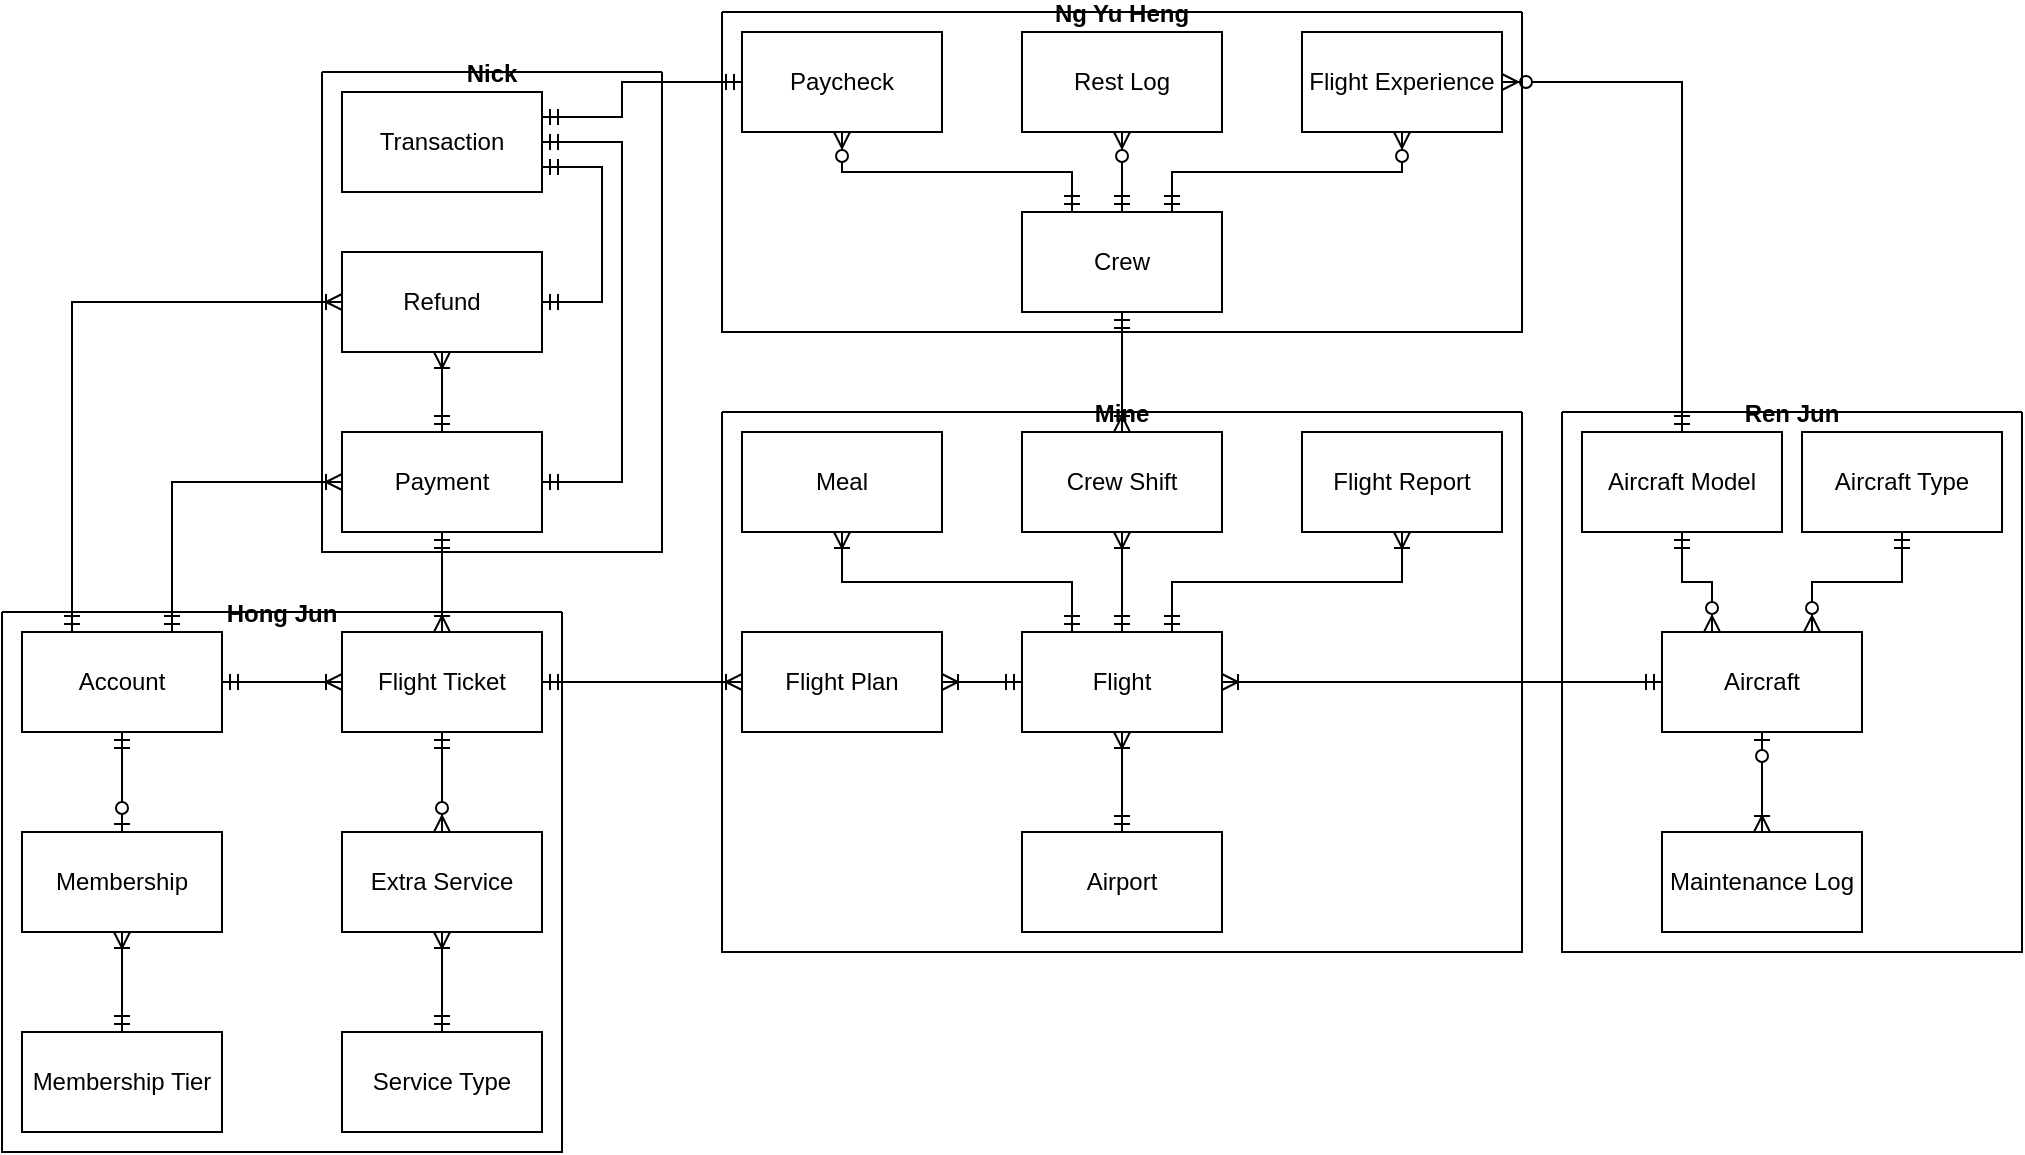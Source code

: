 <mxfile version="20.5.3" type="embed"><diagram name="Page-1" id="lydMjSXvnL9oaIFbFxpS"><mxGraphModel dx="1951" dy="988" grid="1" gridSize="10" guides="1" tooltips="1" connect="1" arrows="1" fold="1" page="1" pageScale="1" pageWidth="200" pageHeight="180" math="0" shadow="0"><root><mxCell id="0"/><mxCell id="1" parent="0"/><mxCell id="J9wHwNwn0n1z0YtR8CXD-2" value="Aircraft" style="html=1;dashed=0;whiteSpace=wrap;" parent="1" vertex="1"><mxGeometry x="100" y="60" width="100" height="50" as="geometry"/></mxCell><mxCell id="J9wHwNwn0n1z0YtR8CXD-3" value="Account" style="html=1;dashed=0;whiteSpace=wrap;" parent="1" vertex="1"><mxGeometry x="-720" y="60" width="100" height="50" as="geometry"/></mxCell><mxCell id="J9wHwNwn0n1z0YtR8CXD-4" value="Crew" style="html=1;dashed=0;whiteSpace=wrap;" parent="1" vertex="1"><mxGeometry x="-220" y="-150" width="100" height="50" as="geometry"/></mxCell><mxCell id="J9wHwNwn0n1z0YtR8CXD-5" value="Paycheck" style="html=1;dashed=0;whiteSpace=wrap;" parent="1" vertex="1"><mxGeometry x="-360" y="-240" width="100" height="50" as="geometry"/></mxCell><mxCell id="J9wHwNwn0n1z0YtR8CXD-6" value="Maintenance Log" style="html=1;dashed=0;whiteSpace=wrap;" parent="1" vertex="1"><mxGeometry x="100" y="160" width="100" height="50" as="geometry"/></mxCell><mxCell id="J9wHwNwn0n1z0YtR8CXD-7" value="Flight" style="html=1;dashed=0;whiteSpace=wrap;" parent="1" vertex="1"><mxGeometry x="-220" y="60" width="100" height="50" as="geometry"/></mxCell><mxCell id="J9wHwNwn0n1z0YtR8CXD-11" value="" style="edgeStyle=orthogonalEdgeStyle;fontSize=12;html=1;endArrow=ERoneToMany;startArrow=ERzeroToOne;rounded=0;entryX=0.5;entryY=0;entryDx=0;entryDy=0;exitX=0.5;exitY=1;exitDx=0;exitDy=0;" parent="1" source="J9wHwNwn0n1z0YtR8CXD-2" target="J9wHwNwn0n1z0YtR8CXD-6" edge="1"><mxGeometry width="100" height="100" relative="1" as="geometry"><mxPoint x="-10" y="130" as="sourcePoint"/><mxPoint x="130" y="160" as="targetPoint"/></mxGeometry></mxCell><mxCell id="J9wHwNwn0n1z0YtR8CXD-12" value="Airport" style="html=1;dashed=0;whiteSpace=wrap;" parent="1" vertex="1"><mxGeometry x="-220" y="160" width="100" height="50" as="geometry"/></mxCell><mxCell id="J9wHwNwn0n1z0YtR8CXD-13" value="" style="edgeStyle=orthogonalEdgeStyle;fontSize=12;html=1;endArrow=ERoneToMany;startArrow=ERmandOne;rounded=0;entryX=0.5;entryY=1;entryDx=0;entryDy=0;exitX=0.5;exitY=0;exitDx=0;exitDy=0;" parent="1" source="J9wHwNwn0n1z0YtR8CXD-12" target="J9wHwNwn0n1z0YtR8CXD-7" edge="1"><mxGeometry width="100" height="100" relative="1" as="geometry"><mxPoint x="-100" y="130" as="sourcePoint"/><mxPoint y="30" as="targetPoint"/></mxGeometry></mxCell><mxCell id="J9wHwNwn0n1z0YtR8CXD-14" value="" style="edgeStyle=orthogonalEdgeStyle;fontSize=12;html=1;endArrow=ERoneToMany;startArrow=ERmandOne;rounded=0;entryX=1;entryY=0.5;entryDx=0;entryDy=0;exitX=0;exitY=0.5;exitDx=0;exitDy=0;" parent="1" source="J9wHwNwn0n1z0YtR8CXD-2" target="J9wHwNwn0n1z0YtR8CXD-7" edge="1"><mxGeometry width="100" height="100" relative="1" as="geometry"><mxPoint x="-100" y="130" as="sourcePoint"/><mxPoint y="30" as="targetPoint"/></mxGeometry></mxCell><mxCell id="J9wHwNwn0n1z0YtR8CXD-15" value="Flight Ticket" style="html=1;dashed=0;whiteSpace=wrap;" parent="1" vertex="1"><mxGeometry x="-560" y="60" width="100" height="50" as="geometry"/></mxCell><mxCell id="J9wHwNwn0n1z0YtR8CXD-17" value="" style="edgeStyle=orthogonalEdgeStyle;fontSize=12;html=1;endArrow=ERoneToMany;startArrow=ERmandOne;rounded=0;entryX=0;entryY=0.5;entryDx=0;entryDy=0;exitX=1;exitY=0.5;exitDx=0;exitDy=0;" parent="1" source="J9wHwNwn0n1z0YtR8CXD-3" target="J9wHwNwn0n1z0YtR8CXD-15" edge="1"><mxGeometry width="100" height="100" relative="1" as="geometry"><mxPoint x="-210" y="105" as="sourcePoint"/><mxPoint x="-280" y="105" as="targetPoint"/></mxGeometry></mxCell><mxCell id="J9wHwNwn0n1z0YtR8CXD-18" value="Crew Shift" style="html=1;dashed=0;whiteSpace=wrap;" parent="1" vertex="1"><mxGeometry x="-220" y="-40" width="100" height="50" as="geometry"/></mxCell><mxCell id="J9wHwNwn0n1z0YtR8CXD-19" value="" style="edgeStyle=orthogonalEdgeStyle;fontSize=12;html=1;endArrow=ERoneToMany;startArrow=ERmandOne;rounded=0;entryX=0.5;entryY=1;entryDx=0;entryDy=0;exitX=0.5;exitY=0;exitDx=0;exitDy=0;" parent="1" source="J9wHwNwn0n1z0YtR8CXD-7" target="J9wHwNwn0n1z0YtR8CXD-18" edge="1"><mxGeometry width="100" height="100" relative="1" as="geometry"><mxPoint x="-210" y="95" as="sourcePoint"/><mxPoint x="-270" y="95" as="targetPoint"/></mxGeometry></mxCell><mxCell id="J9wHwNwn0n1z0YtR8CXD-20" value="" style="edgeStyle=orthogonalEdgeStyle;fontSize=12;html=1;endArrow=ERoneToMany;startArrow=ERmandOne;rounded=0;entryX=0.5;entryY=0;entryDx=0;entryDy=0;exitX=0.5;exitY=1;exitDx=0;exitDy=0;" parent="1" source="J9wHwNwn0n1z0YtR8CXD-4" target="J9wHwNwn0n1z0YtR8CXD-18" edge="1"><mxGeometry width="100" height="100" relative="1" as="geometry"><mxPoint x="-200" y="95" as="sourcePoint"/><mxPoint x="-260" y="95" as="targetPoint"/></mxGeometry></mxCell><mxCell id="J9wHwNwn0n1z0YtR8CXD-22" value="Payment" style="html=1;dashed=0;whiteSpace=wrap;" parent="1" vertex="1"><mxGeometry x="-560" y="-40" width="100" height="50" as="geometry"/></mxCell><mxCell id="J9wHwNwn0n1z0YtR8CXD-23" value="" style="edgeStyle=orthogonalEdgeStyle;fontSize=12;html=1;endArrow=ERoneToMany;startArrow=ERmandOne;rounded=0;entryX=0;entryY=0.5;entryDx=0;entryDy=0;exitX=0.75;exitY=0;exitDx=0;exitDy=0;" parent="1" source="J9wHwNwn0n1z0YtR8CXD-3" target="J9wHwNwn0n1z0YtR8CXD-22" edge="1"><mxGeometry width="100" height="100" relative="1" as="geometry"><mxPoint x="-360" y="125" as="sourcePoint"/><mxPoint x="-420" y="125" as="targetPoint"/></mxGeometry></mxCell><mxCell id="J9wHwNwn0n1z0YtR8CXD-24" value="" style="edgeStyle=orthogonalEdgeStyle;fontSize=12;html=1;endArrow=ERoneToMany;startArrow=ERmandOne;rounded=0;exitX=0.5;exitY=1;exitDx=0;exitDy=0;entryX=0.5;entryY=0;entryDx=0;entryDy=0;" parent="1" source="J9wHwNwn0n1z0YtR8CXD-22" target="J9wHwNwn0n1z0YtR8CXD-15" edge="1"><mxGeometry width="100" height="100" relative="1" as="geometry"><mxPoint x="-350" y="135" as="sourcePoint"/><mxPoint x="-370" y="40" as="targetPoint"/></mxGeometry></mxCell><mxCell id="J9wHwNwn0n1z0YtR8CXD-25" value="Refund" style="html=1;dashed=0;whiteSpace=wrap;" parent="1" vertex="1"><mxGeometry x="-560" y="-130" width="100" height="50" as="geometry"/></mxCell><mxCell id="J9wHwNwn0n1z0YtR8CXD-26" value="" style="edgeStyle=orthogonalEdgeStyle;fontSize=12;html=1;endArrow=ERoneToMany;startArrow=ERmandOne;rounded=0;entryX=0;entryY=0.5;entryDx=0;entryDy=0;exitX=0.25;exitY=0;exitDx=0;exitDy=0;" parent="1" source="J9wHwNwn0n1z0YtR8CXD-3" target="J9wHwNwn0n1z0YtR8CXD-25" edge="1"><mxGeometry width="100" height="100" relative="1" as="geometry"><mxPoint x="-340" y="145" as="sourcePoint"/><mxPoint x="-400" y="145" as="targetPoint"/></mxGeometry></mxCell><mxCell id="J9wHwNwn0n1z0YtR8CXD-27" value="" style="edgeStyle=orthogonalEdgeStyle;fontSize=12;html=1;endArrow=ERoneToMany;startArrow=ERmandOne;rounded=0;entryX=0.5;entryY=1;entryDx=0;entryDy=0;exitX=0.5;exitY=0;exitDx=0;exitDy=0;" parent="1" source="J9wHwNwn0n1z0YtR8CXD-22" target="J9wHwNwn0n1z0YtR8CXD-25" edge="1"><mxGeometry width="100" height="100" relative="1" as="geometry"><mxPoint x="-330" y="155" as="sourcePoint"/><mxPoint x="-390" y="155" as="targetPoint"/></mxGeometry></mxCell><mxCell id="J9wHwNwn0n1z0YtR8CXD-28" value="Flight Plan" style="html=1;dashed=0;whiteSpace=wrap;" parent="1" vertex="1"><mxGeometry x="-360" y="60" width="100" height="50" as="geometry"/></mxCell><mxCell id="J9wHwNwn0n1z0YtR8CXD-30" value="" style="edgeStyle=orthogonalEdgeStyle;fontSize=12;html=1;endArrow=ERoneToMany;startArrow=ERmandOne;rounded=0;entryX=1;entryY=0.5;entryDx=0;entryDy=0;exitX=0;exitY=0.5;exitDx=0;exitDy=0;" parent="1" source="J9wHwNwn0n1z0YtR8CXD-7" target="J9wHwNwn0n1z0YtR8CXD-28" edge="1"><mxGeometry width="100" height="100" relative="1" as="geometry"><mxPoint x="-160" y="70" as="sourcePoint"/><mxPoint x="-160" y="20" as="targetPoint"/></mxGeometry></mxCell><mxCell id="J9wHwNwn0n1z0YtR8CXD-31" value="" style="edgeStyle=orthogonalEdgeStyle;fontSize=12;html=1;endArrow=ERoneToMany;startArrow=ERmandOne;rounded=0;entryX=0;entryY=0.5;entryDx=0;entryDy=0;exitX=1;exitY=0.5;exitDx=0;exitDy=0;" parent="1" source="J9wHwNwn0n1z0YtR8CXD-15" target="J9wHwNwn0n1z0YtR8CXD-28" edge="1"><mxGeometry width="100" height="100" relative="1" as="geometry"><mxPoint x="-150" y="80" as="sourcePoint"/><mxPoint x="-150" y="30" as="targetPoint"/></mxGeometry></mxCell><mxCell id="5" value="" style="edgeStyle=orthogonalEdgeStyle;fontSize=12;html=1;endArrow=ERzeroToMany;startArrow=ERmandOne;rounded=0;entryX=0.5;entryY=1;entryDx=0;entryDy=0;exitX=0.25;exitY=0;exitDx=0;exitDy=0;" parent="1" source="J9wHwNwn0n1z0YtR8CXD-4" target="J9wHwNwn0n1z0YtR8CXD-5" edge="1"><mxGeometry width="100" height="100" relative="1" as="geometry"><mxPoint x="-80" y="10" as="sourcePoint"/><mxPoint x="20" y="-90" as="targetPoint"/></mxGeometry></mxCell><mxCell id="8" value="Aircraft Type" style="html=1;dashed=0;whiteSpace=wrap;" parent="1" vertex="1"><mxGeometry x="170" y="-40" width="100" height="50" as="geometry"/></mxCell><mxCell id="9" value="Membership" style="html=1;dashed=0;whiteSpace=wrap;" parent="1" vertex="1"><mxGeometry x="-720" y="160" width="100" height="50" as="geometry"/></mxCell><mxCell id="11" value="Meal" style="html=1;dashed=0;whiteSpace=wrap;" parent="1" vertex="1"><mxGeometry x="-360" y="-40" width="100" height="50" as="geometry"/></mxCell><mxCell id="12" value="" style="edgeStyle=orthogonalEdgeStyle;fontSize=12;html=1;endArrow=ERoneToMany;startArrow=ERmandOne;rounded=0;entryX=0.5;entryY=1;entryDx=0;entryDy=0;exitX=0.25;exitY=0;exitDx=0;exitDy=0;" parent="1" source="J9wHwNwn0n1z0YtR8CXD-7" target="11" edge="1"><mxGeometry width="100" height="100" relative="1" as="geometry"><mxPoint x="-135" y="70" as="sourcePoint"/><mxPoint x="-60" y="10" as="targetPoint"/></mxGeometry></mxCell><mxCell id="13" value="Membership Tier" style="html=1;dashed=0;whiteSpace=wrap;" parent="1" vertex="1"><mxGeometry x="-720" y="260" width="100" height="50" as="geometry"/></mxCell><mxCell id="15" value="Rest Log" style="html=1;dashed=0;whiteSpace=wrap;" parent="1" vertex="1"><mxGeometry x="-220" y="-240" width="100" height="50" as="geometry"/></mxCell><mxCell id="16" value="Flight Report" style="html=1;dashed=0;whiteSpace=wrap;" parent="1" vertex="1"><mxGeometry x="-80" y="-40" width="100" height="50" as="geometry"/></mxCell><mxCell id="18" value="" style="edgeStyle=orthogonalEdgeStyle;fontSize=12;html=1;endArrow=ERoneToMany;startArrow=ERmandOne;rounded=0;entryX=0.5;entryY=1;entryDx=0;entryDy=0;exitX=0.75;exitY=0;exitDx=0;exitDy=0;" parent="1" source="J9wHwNwn0n1z0YtR8CXD-7" target="16" edge="1"><mxGeometry width="100" height="100" relative="1" as="geometry"><mxPoint x="-150" y="80" as="sourcePoint"/><mxPoint x="-120" y="20" as="targetPoint"/></mxGeometry></mxCell><mxCell id="19" value="Extra Service" style="html=1;dashed=0;whiteSpace=wrap;" parent="1" vertex="1"><mxGeometry x="-560" y="160" width="100" height="50" as="geometry"/></mxCell><mxCell id="21" value="Flight Experience" style="html=1;dashed=0;whiteSpace=wrap;" parent="1" vertex="1"><mxGeometry x="-80" y="-240" width="100" height="50" as="geometry"/></mxCell><mxCell id="22" value="Aircraft Model" style="html=1;dashed=0;whiteSpace=wrap;" parent="1" vertex="1"><mxGeometry x="60" y="-40" width="100" height="50" as="geometry"/></mxCell><mxCell id="25" value="" style="edgeStyle=orthogonalEdgeStyle;fontSize=12;html=1;endArrow=ERzeroToMany;startArrow=ERmandOne;rounded=0;entryX=0.5;entryY=1;entryDx=0;entryDy=0;exitX=0.5;exitY=0;exitDx=0;exitDy=0;" parent="1" source="J9wHwNwn0n1z0YtR8CXD-4" target="15" edge="1"><mxGeometry width="100" height="100" relative="1" as="geometry"><mxPoint x="-250" y="-125" as="sourcePoint"/><mxPoint x="-280" y="-125" as="targetPoint"/></mxGeometry></mxCell><mxCell id="26" value="" style="edgeStyle=orthogonalEdgeStyle;fontSize=12;html=1;endArrow=ERzeroToMany;startArrow=ERmandOne;rounded=0;entryX=0.5;entryY=1;entryDx=0;entryDy=0;exitX=0.75;exitY=0;exitDx=0;exitDy=0;" parent="1" source="J9wHwNwn0n1z0YtR8CXD-4" target="21" edge="1"><mxGeometry width="100" height="100" relative="1" as="geometry"><mxPoint x="-240" y="-105" as="sourcePoint"/><mxPoint x="-270" y="-105" as="targetPoint"/></mxGeometry></mxCell><mxCell id="30" value="" style="edgeStyle=orthogonalEdgeStyle;fontSize=12;html=1;endArrow=ERzeroToMany;startArrow=ERmandOne;rounded=0;entryX=1;entryY=0.5;entryDx=0;entryDy=0;exitX=0.5;exitY=0;exitDx=0;exitDy=0;" parent="1" source="22" target="21" edge="1"><mxGeometry width="100" height="100" relative="1" as="geometry"><mxPoint x="-110" y="-115" as="sourcePoint"/><mxPoint x="10" y="-115" as="targetPoint"/></mxGeometry></mxCell><mxCell id="31" value="" style="edgeStyle=orthogonalEdgeStyle;fontSize=12;html=1;endArrow=ERzeroToMany;startArrow=ERmandOne;rounded=0;entryX=0.75;entryY=0;entryDx=0;entryDy=0;exitX=0.5;exitY=1;exitDx=0;exitDy=0;" parent="1" source="8" target="J9wHwNwn0n1z0YtR8CXD-2" edge="1"><mxGeometry width="100" height="100" relative="1" as="geometry"><mxPoint x="-70" y="-105" as="sourcePoint"/><mxPoint x="50" y="-105" as="targetPoint"/></mxGeometry></mxCell><mxCell id="32" value="" style="edgeStyle=orthogonalEdgeStyle;fontSize=12;html=1;endArrow=ERzeroToMany;startArrow=ERmandOne;rounded=0;entryX=0.25;entryY=0;entryDx=0;entryDy=0;exitX=0.5;exitY=1;exitDx=0;exitDy=0;" parent="1" source="22" target="J9wHwNwn0n1z0YtR8CXD-2" edge="1"><mxGeometry width="100" height="100" relative="1" as="geometry"><mxPoint x="-60" y="-95" as="sourcePoint"/><mxPoint x="60" y="-95" as="targetPoint"/></mxGeometry></mxCell><mxCell id="33" value="" style="edgeStyle=orthogonalEdgeStyle;fontSize=12;html=1;endArrow=ERzeroToMany;startArrow=ERmandOne;rounded=0;entryX=0.5;entryY=0;entryDx=0;entryDy=0;exitX=0.5;exitY=1;exitDx=0;exitDy=0;" parent="1" source="J9wHwNwn0n1z0YtR8CXD-15" target="19" edge="1"><mxGeometry width="100" height="100" relative="1" as="geometry"><mxPoint x="-100" y="-85" as="sourcePoint"/><mxPoint x="20" y="-85" as="targetPoint"/></mxGeometry></mxCell><mxCell id="34" value="Service Type" style="html=1;dashed=0;whiteSpace=wrap;" parent="1" vertex="1"><mxGeometry x="-560" y="260" width="100" height="50" as="geometry"/></mxCell><mxCell id="35" value="" style="edgeStyle=orthogonalEdgeStyle;fontSize=12;html=1;endArrow=ERoneToMany;startArrow=ERmandOne;rounded=0;entryX=0.5;entryY=1;entryDx=0;entryDy=0;exitX=0.5;exitY=0;exitDx=0;exitDy=0;" parent="1" source="34" target="19" edge="1"><mxGeometry width="100" height="100" relative="1" as="geometry"><mxPoint x="-205" y="70" as="sourcePoint"/><mxPoint x="-290" y="10" as="targetPoint"/></mxGeometry></mxCell><mxCell id="37" value="" style="edgeStyle=orthogonalEdgeStyle;fontSize=12;html=1;endArrow=ERzeroToOne;startArrow=ERmandOne;rounded=0;exitX=0.5;exitY=1;exitDx=0;exitDy=0;entryX=0.5;entryY=0;entryDx=0;entryDy=0;" parent="1" source="J9wHwNwn0n1z0YtR8CXD-3" target="9" edge="1"><mxGeometry width="100" height="100" relative="1" as="geometry"><mxPoint x="-460" y="210" as="sourcePoint"/><mxPoint x="-590" y="140" as="targetPoint"/><Array as="points"/></mxGeometry></mxCell><mxCell id="38" value="" style="edgeStyle=orthogonalEdgeStyle;fontSize=12;html=1;endArrow=ERoneToMany;startArrow=ERmandOne;rounded=0;entryX=0.5;entryY=1;entryDx=0;entryDy=0;exitX=0.5;exitY=0;exitDx=0;exitDy=0;" parent="1" source="13" target="9" edge="1"><mxGeometry width="100" height="100" relative="1" as="geometry"><mxPoint x="-450" y="95" as="sourcePoint"/><mxPoint x="-390" y="95" as="targetPoint"/></mxGeometry></mxCell><mxCell id="39" value="Transaction" style="html=1;dashed=0;whiteSpace=wrap;" parent="1" vertex="1"><mxGeometry x="-560" y="-210" width="100" height="50" as="geometry"/></mxCell><mxCell id="52" value="" style="edgeStyle=orthogonalEdgeStyle;fontSize=12;html=1;endArrow=ERmandOne;startArrow=ERmandOne;rounded=0;entryX=1;entryY=0.5;entryDx=0;entryDy=0;exitX=1;exitY=0.5;exitDx=0;exitDy=0;" edge="1" parent="1" source="J9wHwNwn0n1z0YtR8CXD-22" target="39"><mxGeometry width="100" height="100" relative="1" as="geometry"><mxPoint x="-290" y="80" as="sourcePoint"/><mxPoint x="-190" y="-20" as="targetPoint"/><Array as="points"><mxPoint x="-420" y="-15"/><mxPoint x="-420" y="-185"/></Array></mxGeometry></mxCell><mxCell id="53" value="" style="edgeStyle=orthogonalEdgeStyle;fontSize=12;html=1;endArrow=ERmandOne;startArrow=ERmandOne;rounded=0;entryX=1;entryY=0.75;entryDx=0;entryDy=0;exitX=1;exitY=0.5;exitDx=0;exitDy=0;" edge="1" parent="1" source="J9wHwNwn0n1z0YtR8CXD-25" target="39"><mxGeometry width="100" height="100" relative="1" as="geometry"><mxPoint x="-450.0" y="-5" as="sourcePoint"/><mxPoint x="-450.0" y="-175" as="targetPoint"/><Array as="points"><mxPoint x="-430" y="-105"/><mxPoint x="-430" y="-172"/></Array></mxGeometry></mxCell><mxCell id="54" value="" style="edgeStyle=orthogonalEdgeStyle;fontSize=12;html=1;endArrow=ERmandOne;startArrow=ERmandOne;rounded=0;entryX=1;entryY=0.25;entryDx=0;entryDy=0;" edge="1" parent="1" source="J9wHwNwn0n1z0YtR8CXD-5" target="39"><mxGeometry width="100" height="100" relative="1" as="geometry"><mxPoint x="-440" y="5" as="sourcePoint"/><mxPoint x="-440.0" y="-165" as="targetPoint"/><Array as="points"><mxPoint x="-420" y="-215"/><mxPoint x="-420" y="-197"/></Array></mxGeometry></mxCell><mxCell id="55" value="Ren Jun" style="swimlane;startSize=0;" vertex="1" parent="1"><mxGeometry x="50" y="-50" width="230" height="270" as="geometry"/></mxCell><mxCell id="56" value="Mine" style="swimlane;startSize=0;" vertex="1" parent="1"><mxGeometry x="-370" y="-50" width="400" height="270" as="geometry"/></mxCell><mxCell id="57" value="Hong Jun" style="swimlane;startSize=0;" vertex="1" parent="1"><mxGeometry x="-730" y="50" width="280" height="270" as="geometry"/></mxCell><mxCell id="58" value="Nick" style="swimlane;startSize=0;" vertex="1" parent="1"><mxGeometry x="-570" y="-220" width="170" height="240" as="geometry"/></mxCell><mxCell id="59" value="Ng Yu Heng" style="swimlane;startSize=0;" vertex="1" parent="1"><mxGeometry x="-370" y="-250" width="400" height="160" as="geometry"/></mxCell></root></mxGraphModel></diagram></mxfile>